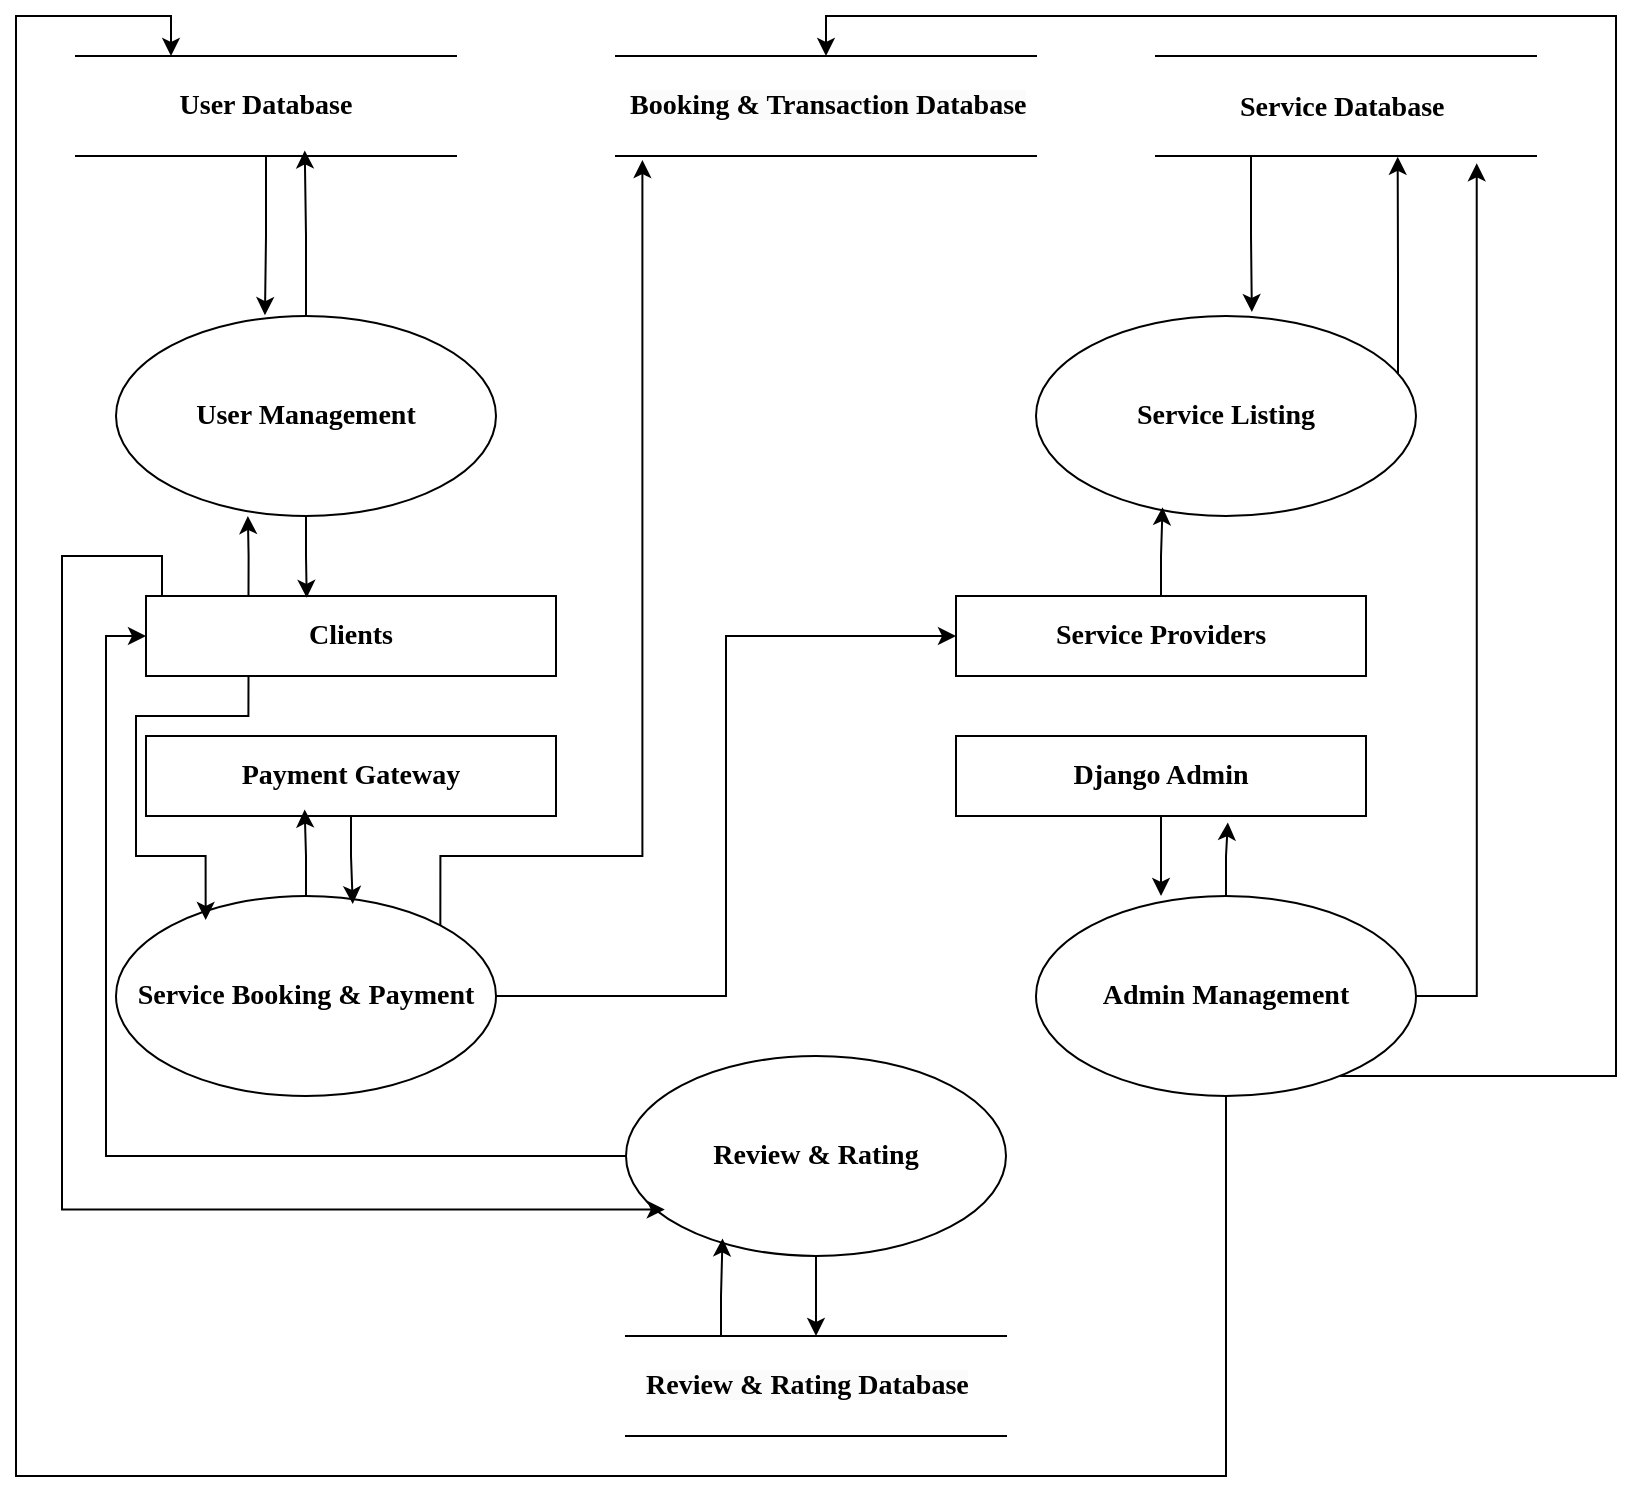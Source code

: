 <mxfile version="26.0.6">
  <diagram name="Page-1" id="2Uh7pbkBLhx4UwhNAcnb">
    <mxGraphModel dx="1400" dy="795" grid="1" gridSize="10" guides="1" tooltips="1" connect="1" arrows="1" fold="1" page="1" pageScale="1" pageWidth="850" pageHeight="1100" math="0" shadow="0">
      <root>
        <mxCell id="0" />
        <mxCell id="1" parent="0" />
        <mxCell id="qtIyxxtRcWGqX30iMX2W-1" value="" style="shape=partialRectangle;whiteSpace=wrap;html=1;top=0;bottom=0;fillColor=none;rotation=90;" vertex="1" parent="1">
          <mxGeometry x="120" y="-20" width="50" height="190" as="geometry" />
        </mxCell>
        <mxCell id="qtIyxxtRcWGqX30iMX2W-2" value="" style="shape=partialRectangle;whiteSpace=wrap;html=1;top=0;bottom=0;fillColor=none;rotation=90;" vertex="1" parent="1">
          <mxGeometry x="660" y="-20" width="50" height="190" as="geometry" />
        </mxCell>
        <mxCell id="qtIyxxtRcWGqX30iMX2W-3" value="" style="shape=partialRectangle;whiteSpace=wrap;html=1;top=0;bottom=0;fillColor=none;rotation=90;" vertex="1" parent="1">
          <mxGeometry x="400" y="-30" width="50" height="210" as="geometry" />
        </mxCell>
        <mxCell id="qtIyxxtRcWGqX30iMX2W-4" value="&lt;font style=&quot;font-size: 14px;&quot; face=&quot;Times New Roman&quot;&gt;&lt;b&gt;User Management&lt;/b&gt;&lt;/font&gt;" style="ellipse;whiteSpace=wrap;html=1;" vertex="1" parent="1">
          <mxGeometry x="70" y="180" width="190" height="100" as="geometry" />
        </mxCell>
        <mxCell id="qtIyxxtRcWGqX30iMX2W-5" value="&lt;b style=&quot;font-family: &amp;quot;Times New Roman&amp;quot;; font-size: 14px;&quot;&gt;Service Listing&lt;/b&gt;" style="ellipse;whiteSpace=wrap;html=1;" vertex="1" parent="1">
          <mxGeometry x="530" y="180" width="190" height="100" as="geometry" />
        </mxCell>
        <mxCell id="qtIyxxtRcWGqX30iMX2W-58" style="edgeStyle=orthogonalEdgeStyle;rounded=0;orthogonalLoop=1;jettySize=auto;html=1;entryX=0;entryY=0.5;entryDx=0;entryDy=0;" edge="1" parent="1" source="qtIyxxtRcWGqX30iMX2W-6" target="qtIyxxtRcWGqX30iMX2W-12">
          <mxGeometry relative="1" as="geometry" />
        </mxCell>
        <mxCell id="qtIyxxtRcWGqX30iMX2W-6" value="&lt;b style=&quot;font-family: &amp;quot;Times New Roman&amp;quot;; font-size: 14px;&quot;&gt;Service Booking &amp;amp; Payment&lt;/b&gt;" style="ellipse;whiteSpace=wrap;html=1;" vertex="1" parent="1">
          <mxGeometry x="70" y="470" width="190" height="100" as="geometry" />
        </mxCell>
        <mxCell id="qtIyxxtRcWGqX30iMX2W-56" style="edgeStyle=orthogonalEdgeStyle;rounded=0;orthogonalLoop=1;jettySize=auto;html=1;entryX=0;entryY=0.5;entryDx=0;entryDy=0;" edge="1" parent="1" source="qtIyxxtRcWGqX30iMX2W-7" target="qtIyxxtRcWGqX30iMX2W-3">
          <mxGeometry relative="1" as="geometry">
            <Array as="points">
              <mxPoint x="820" y="560" />
              <mxPoint x="820" y="30" />
              <mxPoint x="425" y="30" />
            </Array>
          </mxGeometry>
        </mxCell>
        <mxCell id="qtIyxxtRcWGqX30iMX2W-57" style="edgeStyle=orthogonalEdgeStyle;rounded=0;orthogonalLoop=1;jettySize=auto;html=1;entryX=0;entryY=0.75;entryDx=0;entryDy=0;" edge="1" parent="1" source="qtIyxxtRcWGqX30iMX2W-7" target="qtIyxxtRcWGqX30iMX2W-1">
          <mxGeometry relative="1" as="geometry">
            <Array as="points">
              <mxPoint x="625" y="760" />
              <mxPoint x="20" y="760" />
              <mxPoint x="20" y="30" />
              <mxPoint x="97" y="30" />
            </Array>
          </mxGeometry>
        </mxCell>
        <mxCell id="qtIyxxtRcWGqX30iMX2W-7" value="&lt;b style=&quot;font-family: &amp;quot;Times New Roman&amp;quot;; font-size: 14px;&quot;&gt;Admin Management&lt;/b&gt;" style="ellipse;whiteSpace=wrap;html=1;" vertex="1" parent="1">
          <mxGeometry x="530" y="470" width="190" height="100" as="geometry" />
        </mxCell>
        <mxCell id="qtIyxxtRcWGqX30iMX2W-43" style="edgeStyle=orthogonalEdgeStyle;rounded=0;orthogonalLoop=1;jettySize=auto;html=1;exitX=0;exitY=0.5;exitDx=0;exitDy=0;entryX=0;entryY=0.5;entryDx=0;entryDy=0;" edge="1" parent="1" source="qtIyxxtRcWGqX30iMX2W-8" target="qtIyxxtRcWGqX30iMX2W-10">
          <mxGeometry relative="1" as="geometry" />
        </mxCell>
        <mxCell id="qtIyxxtRcWGqX30iMX2W-51" style="edgeStyle=orthogonalEdgeStyle;rounded=0;orthogonalLoop=1;jettySize=auto;html=1;exitX=0.5;exitY=1;exitDx=0;exitDy=0;entryX=0;entryY=0.5;entryDx=0;entryDy=0;" edge="1" parent="1" source="qtIyxxtRcWGqX30iMX2W-8" target="qtIyxxtRcWGqX30iMX2W-9">
          <mxGeometry relative="1" as="geometry" />
        </mxCell>
        <mxCell id="qtIyxxtRcWGqX30iMX2W-8" value="&lt;font face=&quot;Times New Roman&quot;&gt;&lt;span style=&quot;font-size: 14px;&quot;&gt;&lt;b&gt;Review &amp;amp; Rating&lt;/b&gt;&lt;/span&gt;&lt;/font&gt;" style="ellipse;whiteSpace=wrap;html=1;" vertex="1" parent="1">
          <mxGeometry x="325" y="550" width="190" height="100" as="geometry" />
        </mxCell>
        <mxCell id="qtIyxxtRcWGqX30iMX2W-9" value="" style="shape=partialRectangle;whiteSpace=wrap;html=1;top=0;bottom=0;fillColor=none;rotation=90;" vertex="1" parent="1">
          <mxGeometry x="395" y="620" width="50" height="190" as="geometry" />
        </mxCell>
        <mxCell id="qtIyxxtRcWGqX30iMX2W-10" value="&lt;font face=&quot;Times New Roman&quot;&gt;&lt;span style=&quot;font-size: 14px;&quot;&gt;&lt;b&gt;Clients&lt;/b&gt;&lt;/span&gt;&lt;/font&gt;" style="rounded=0;whiteSpace=wrap;html=1;" vertex="1" parent="1">
          <mxGeometry x="85" y="320" width="205" height="40" as="geometry" />
        </mxCell>
        <mxCell id="qtIyxxtRcWGqX30iMX2W-11" value="&lt;b style=&quot;font-family: &amp;quot;Times New Roman&amp;quot;; font-size: 14px;&quot;&gt;Payment Gateway&lt;/b&gt;" style="rounded=0;whiteSpace=wrap;html=1;" vertex="1" parent="1">
          <mxGeometry x="85" y="390" width="205" height="40" as="geometry" />
        </mxCell>
        <mxCell id="qtIyxxtRcWGqX30iMX2W-12" value="&lt;b style=&quot;font-family: &amp;quot;Times New Roman&amp;quot;; font-size: 14px;&quot;&gt;Service Providers&lt;/b&gt;" style="rounded=0;whiteSpace=wrap;html=1;" vertex="1" parent="1">
          <mxGeometry x="490" y="320" width="205" height="40" as="geometry" />
        </mxCell>
        <mxCell id="qtIyxxtRcWGqX30iMX2W-13" value="&lt;b style=&quot;font-family: &amp;quot;Times New Roman&amp;quot;; font-size: 14px;&quot;&gt;Django Admin&lt;/b&gt;" style="rounded=0;whiteSpace=wrap;html=1;" vertex="1" parent="1">
          <mxGeometry x="490" y="390" width="205" height="40" as="geometry" />
        </mxCell>
        <mxCell id="qtIyxxtRcWGqX30iMX2W-14" value="&lt;font style=&quot;font-size: 14px;&quot; face=&quot;Times New Roman&quot;&gt;&lt;b&gt;User Database&lt;/b&gt;&lt;/font&gt;" style="text;html=1;align=center;verticalAlign=middle;whiteSpace=wrap;rounded=0;" vertex="1" parent="1">
          <mxGeometry x="80" y="60" width="130" height="30" as="geometry" />
        </mxCell>
        <mxCell id="qtIyxxtRcWGqX30iMX2W-15" value="&lt;b style=&quot;forced-color-adjust: none; color: rgb(0, 0, 0); font-family: &amp;quot;Times New Roman&amp;quot;; font-size: 14px; font-style: normal; font-variant-ligatures: normal; font-variant-caps: normal; letter-spacing: normal; orphans: 2; text-align: center; text-indent: 0px; text-transform: none; widows: 2; word-spacing: 0px; -webkit-text-stroke-width: 0px; white-space: normal; background-color: rgb(251, 251, 251); text-decoration-thickness: initial; text-decoration-style: initial; text-decoration-color: initial;&quot;&gt;Booking &amp;amp; Transaction Database&lt;/b&gt;" style="text;whiteSpace=wrap;html=1;" vertex="1" parent="1">
          <mxGeometry x="325" y="60" width="205" height="40" as="geometry" />
        </mxCell>
        <mxCell id="qtIyxxtRcWGqX30iMX2W-16" value="&lt;div style=&quot;text-align: center;&quot;&gt;&lt;span style=&quot;background-color: transparent; color: light-dark(rgb(0, 0, 0), rgb(255, 255, 255)); font-size: 14px;&quot;&gt;&lt;font face=&quot;Times New Roman&quot;&gt;&lt;b&gt;Service Database&lt;/b&gt;&lt;/font&gt;&lt;/span&gt;&lt;/div&gt;" style="text;whiteSpace=wrap;html=1;" vertex="1" parent="1">
          <mxGeometry x="630" y="60" width="120" height="40" as="geometry" />
        </mxCell>
        <mxCell id="qtIyxxtRcWGqX30iMX2W-17" value="&lt;b style=&quot;forced-color-adjust: none; color: rgb(0, 0, 0); font-family: &amp;quot;Times New Roman&amp;quot;; font-size: 14px; font-style: normal; font-variant-ligatures: normal; font-variant-caps: normal; letter-spacing: normal; orphans: 2; text-align: center; text-indent: 0px; text-transform: none; widows: 2; word-spacing: 0px; -webkit-text-stroke-width: 0px; white-space: normal; background-color: rgb(251, 251, 251); text-decoration-thickness: initial; text-decoration-style: initial; text-decoration-color: initial;&quot;&gt;Review &amp;amp; Rating Database&lt;/b&gt;" style="text;whiteSpace=wrap;html=1;" vertex="1" parent="1">
          <mxGeometry x="332.5" y="700" width="175" height="40" as="geometry" />
        </mxCell>
        <mxCell id="qtIyxxtRcWGqX30iMX2W-20" style="edgeStyle=orthogonalEdgeStyle;rounded=0;orthogonalLoop=1;jettySize=auto;html=1;entryX=0.392;entryY=-0.004;entryDx=0;entryDy=0;entryPerimeter=0;" edge="1" parent="1" source="qtIyxxtRcWGqX30iMX2W-1" target="qtIyxxtRcWGqX30iMX2W-4">
          <mxGeometry relative="1" as="geometry" />
        </mxCell>
        <mxCell id="qtIyxxtRcWGqX30iMX2W-24" style="edgeStyle=orthogonalEdgeStyle;rounded=0;orthogonalLoop=1;jettySize=auto;html=1;entryX=0.944;entryY=0.398;entryDx=0;entryDy=0;entryPerimeter=0;" edge="1" parent="1" source="qtIyxxtRcWGqX30iMX2W-4" target="qtIyxxtRcWGqX30iMX2W-1">
          <mxGeometry relative="1" as="geometry" />
        </mxCell>
        <mxCell id="qtIyxxtRcWGqX30iMX2W-25" style="edgeStyle=orthogonalEdgeStyle;rounded=0;orthogonalLoop=1;jettySize=auto;html=1;exitX=1;exitY=0.75;exitDx=0;exitDy=0;entryX=0.568;entryY=-0.02;entryDx=0;entryDy=0;entryPerimeter=0;" edge="1" parent="1" source="qtIyxxtRcWGqX30iMX2W-2" target="qtIyxxtRcWGqX30iMX2W-5">
          <mxGeometry relative="1" as="geometry" />
        </mxCell>
        <mxCell id="qtIyxxtRcWGqX30iMX2W-28" style="edgeStyle=orthogonalEdgeStyle;rounded=0;orthogonalLoop=1;jettySize=auto;html=1;entryX=1.008;entryY=0.364;entryDx=0;entryDy=0;entryPerimeter=0;" edge="1" parent="1" source="qtIyxxtRcWGqX30iMX2W-5" target="qtIyxxtRcWGqX30iMX2W-2">
          <mxGeometry relative="1" as="geometry">
            <Array as="points">
              <mxPoint x="711" y="160" />
              <mxPoint x="711" y="160" />
            </Array>
          </mxGeometry>
        </mxCell>
        <mxCell id="qtIyxxtRcWGqX30iMX2W-29" style="edgeStyle=orthogonalEdgeStyle;rounded=0;orthogonalLoop=1;jettySize=auto;html=1;entryX=0.333;entryY=0.956;entryDx=0;entryDy=0;entryPerimeter=0;" edge="1" parent="1" source="qtIyxxtRcWGqX30iMX2W-12" target="qtIyxxtRcWGqX30iMX2W-5">
          <mxGeometry relative="1" as="geometry" />
        </mxCell>
        <mxCell id="qtIyxxtRcWGqX30iMX2W-32" style="edgeStyle=orthogonalEdgeStyle;rounded=0;orthogonalLoop=1;jettySize=auto;html=1;exitX=0.25;exitY=0;exitDx=0;exitDy=0;entryX=0.347;entryY=1;entryDx=0;entryDy=0;entryPerimeter=0;" edge="1" parent="1" source="qtIyxxtRcWGqX30iMX2W-10" target="qtIyxxtRcWGqX30iMX2W-4">
          <mxGeometry relative="1" as="geometry" />
        </mxCell>
        <mxCell id="qtIyxxtRcWGqX30iMX2W-34" style="edgeStyle=orthogonalEdgeStyle;rounded=0;orthogonalLoop=1;jettySize=auto;html=1;entryX=0.623;entryY=0.04;entryDx=0;entryDy=0;entryPerimeter=0;" edge="1" parent="1" source="qtIyxxtRcWGqX30iMX2W-11" target="qtIyxxtRcWGqX30iMX2W-6">
          <mxGeometry relative="1" as="geometry" />
        </mxCell>
        <mxCell id="qtIyxxtRcWGqX30iMX2W-36" style="edgeStyle=orthogonalEdgeStyle;rounded=0;orthogonalLoop=1;jettySize=auto;html=1;entryX=0.387;entryY=0.92;entryDx=0;entryDy=0;entryPerimeter=0;" edge="1" parent="1" source="qtIyxxtRcWGqX30iMX2W-6" target="qtIyxxtRcWGqX30iMX2W-11">
          <mxGeometry relative="1" as="geometry" />
        </mxCell>
        <mxCell id="qtIyxxtRcWGqX30iMX2W-39" style="edgeStyle=orthogonalEdgeStyle;rounded=0;orthogonalLoop=1;jettySize=auto;html=1;entryX=0.663;entryY=1.08;entryDx=0;entryDy=0;entryPerimeter=0;" edge="1" parent="1" source="qtIyxxtRcWGqX30iMX2W-7" target="qtIyxxtRcWGqX30iMX2W-13">
          <mxGeometry relative="1" as="geometry" />
        </mxCell>
        <mxCell id="qtIyxxtRcWGqX30iMX2W-40" style="edgeStyle=orthogonalEdgeStyle;rounded=0;orthogonalLoop=1;jettySize=auto;html=1;entryX=0.329;entryY=0;entryDx=0;entryDy=0;entryPerimeter=0;" edge="1" parent="1" source="qtIyxxtRcWGqX30iMX2W-13" target="qtIyxxtRcWGqX30iMX2W-7">
          <mxGeometry relative="1" as="geometry" />
        </mxCell>
        <mxCell id="qtIyxxtRcWGqX30iMX2W-44" style="edgeStyle=orthogonalEdgeStyle;rounded=0;orthogonalLoop=1;jettySize=auto;html=1;entryX=0.102;entryY=0.768;entryDx=0;entryDy=0;entryPerimeter=0;" edge="1" parent="1" target="qtIyxxtRcWGqX30iMX2W-8">
          <mxGeometry relative="1" as="geometry">
            <mxPoint x="93" y="316" as="sourcePoint" />
            <mxPoint x="325" y="621.6" as="targetPoint" />
            <Array as="points">
              <mxPoint x="93" y="320" />
              <mxPoint x="93" y="300" />
              <mxPoint x="43" y="300" />
              <mxPoint x="43" y="627" />
            </Array>
          </mxGeometry>
        </mxCell>
        <mxCell id="qtIyxxtRcWGqX30iMX2W-45" style="edgeStyle=orthogonalEdgeStyle;rounded=0;orthogonalLoop=1;jettySize=auto;html=1;exitX=0.25;exitY=1;exitDx=0;exitDy=0;entryX=0.236;entryY=0.12;entryDx=0;entryDy=0;entryPerimeter=0;" edge="1" parent="1" source="qtIyxxtRcWGqX30iMX2W-10" target="qtIyxxtRcWGqX30iMX2W-6">
          <mxGeometry relative="1" as="geometry">
            <Array as="points">
              <mxPoint x="136" y="380" />
              <mxPoint x="80" y="380" />
              <mxPoint x="80" y="450" />
              <mxPoint x="115" y="450" />
            </Array>
          </mxGeometry>
        </mxCell>
        <mxCell id="qtIyxxtRcWGqX30iMX2W-46" style="edgeStyle=orthogonalEdgeStyle;rounded=0;orthogonalLoop=1;jettySize=auto;html=1;exitX=1;exitY=0;exitDx=0;exitDy=0;entryX=0.04;entryY=1.05;entryDx=0;entryDy=0;entryPerimeter=0;" edge="1" parent="1" source="qtIyxxtRcWGqX30iMX2W-6" target="qtIyxxtRcWGqX30iMX2W-15">
          <mxGeometry relative="1" as="geometry">
            <Array as="points">
              <mxPoint x="232" y="450" />
              <mxPoint x="333" y="450" />
            </Array>
          </mxGeometry>
        </mxCell>
        <mxCell id="qtIyxxtRcWGqX30iMX2W-52" style="edgeStyle=orthogonalEdgeStyle;rounded=0;orthogonalLoop=1;jettySize=auto;html=1;exitX=0;exitY=0.75;exitDx=0;exitDy=0;entryX=0.254;entryY=0.912;entryDx=0;entryDy=0;entryPerimeter=0;" edge="1" parent="1" source="qtIyxxtRcWGqX30iMX2W-9" target="qtIyxxtRcWGqX30iMX2W-8">
          <mxGeometry relative="1" as="geometry" />
        </mxCell>
        <mxCell id="qtIyxxtRcWGqX30iMX2W-54" style="edgeStyle=orthogonalEdgeStyle;rounded=0;orthogonalLoop=1;jettySize=auto;html=1;exitX=0.5;exitY=1;exitDx=0;exitDy=0;entryX=0.392;entryY=0.022;entryDx=0;entryDy=0;entryPerimeter=0;" edge="1" parent="1" source="qtIyxxtRcWGqX30iMX2W-4" target="qtIyxxtRcWGqX30iMX2W-10">
          <mxGeometry relative="1" as="geometry" />
        </mxCell>
        <mxCell id="qtIyxxtRcWGqX30iMX2W-55" style="edgeStyle=orthogonalEdgeStyle;rounded=0;orthogonalLoop=1;jettySize=auto;html=1;entryX=1.073;entryY=0.156;entryDx=0;entryDy=0;entryPerimeter=0;" edge="1" parent="1" source="qtIyxxtRcWGqX30iMX2W-7" target="qtIyxxtRcWGqX30iMX2W-2">
          <mxGeometry relative="1" as="geometry">
            <Array as="points">
              <mxPoint x="750" y="520" />
            </Array>
          </mxGeometry>
        </mxCell>
      </root>
    </mxGraphModel>
  </diagram>
</mxfile>
